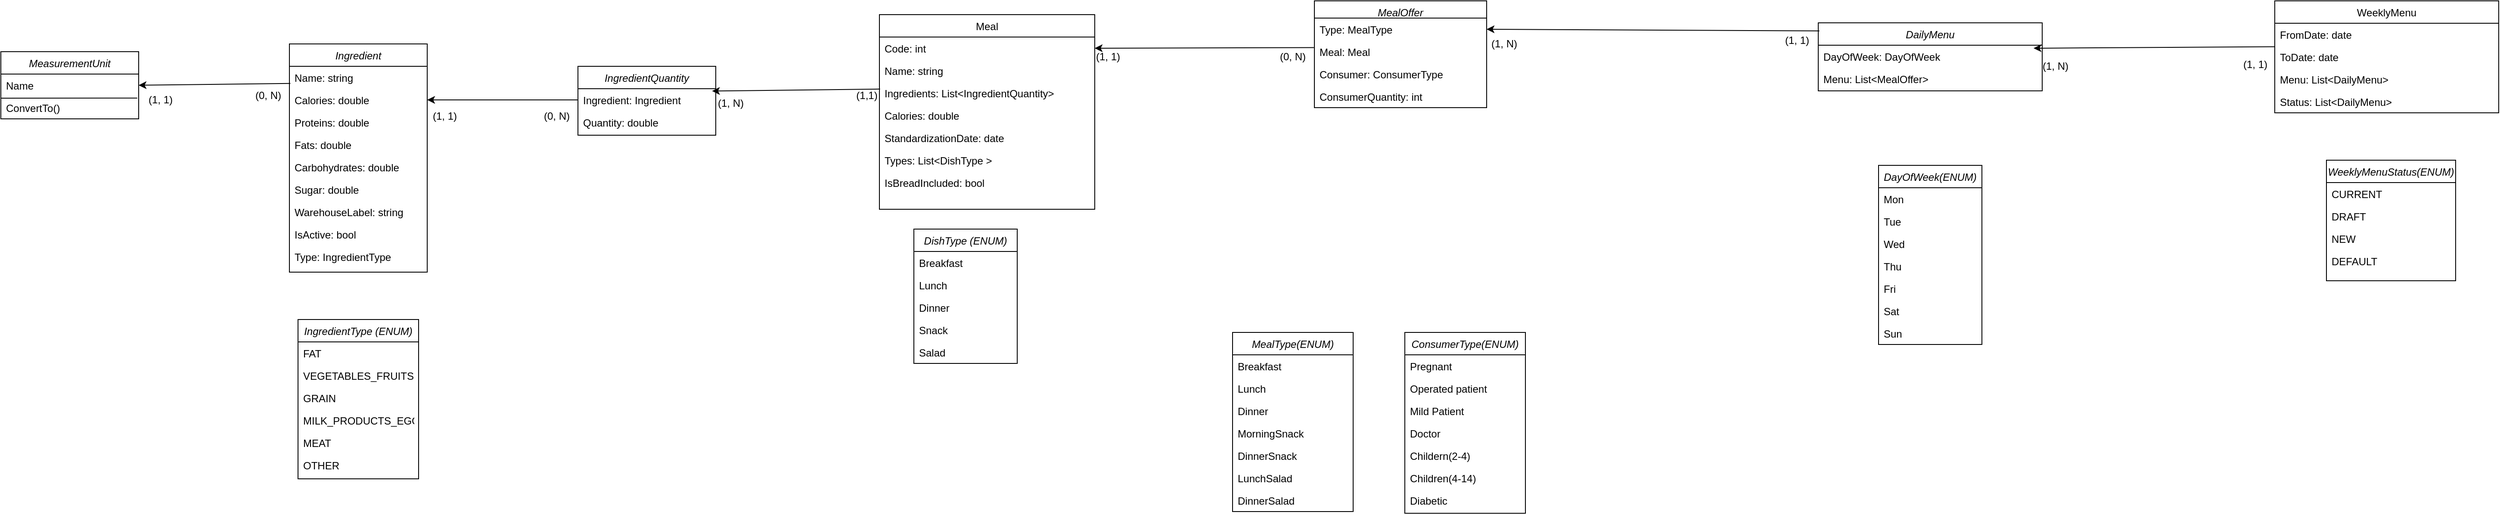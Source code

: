 <mxfile version="24.7.4">
  <diagram id="GDx_2gZbZ9wgl7-7VXHY" name="Page-1">
    <mxGraphModel dx="3155" dy="624" grid="1" gridSize="10" guides="1" tooltips="1" connect="1" arrows="1" fold="1" page="1" pageScale="1" pageWidth="1920" pageHeight="1200" math="0" shadow="0">
      <root>
        <mxCell id="0" />
        <mxCell id="1" parent="0" />
        <mxCell id="k1ia0Kni4IpyKNYvvvFL-1" value="Ingredient " style="swimlane;fontStyle=2;align=center;verticalAlign=top;childLayout=stackLayout;horizontal=1;startSize=26;horizontalStack=0;resizeParent=1;resizeLast=0;collapsible=1;marginBottom=0;rounded=0;shadow=0;strokeWidth=1;" parent="1" vertex="1">
          <mxGeometry x="-155" y="795" width="160" height="265" as="geometry">
            <mxRectangle x="230" y="140" width="160" height="26" as="alternateBounds" />
          </mxGeometry>
        </mxCell>
        <mxCell id="k1ia0Kni4IpyKNYvvvFL-3" value="Name: string" style="text;align=left;verticalAlign=top;spacingLeft=4;spacingRight=4;overflow=hidden;rotatable=0;points=[[0,0.5],[1,0.5]];portConstraint=eastwest;rounded=0;shadow=0;html=0;" parent="k1ia0Kni4IpyKNYvvvFL-1" vertex="1">
          <mxGeometry y="26" width="160" height="26" as="geometry" />
        </mxCell>
        <mxCell id="k1ia0Kni4IpyKNYvvvFL-4" value="Calories: double" style="text;align=left;verticalAlign=top;spacingLeft=4;spacingRight=4;overflow=hidden;rotatable=0;points=[[0,0.5],[1,0.5]];portConstraint=eastwest;rounded=0;shadow=0;html=0;" parent="k1ia0Kni4IpyKNYvvvFL-1" vertex="1">
          <mxGeometry y="52" width="160" height="26" as="geometry" />
        </mxCell>
        <mxCell id="iy1KiEjZDHkSj9iIGmMp-11" value="Proteins: double" style="text;align=left;verticalAlign=top;spacingLeft=4;spacingRight=4;overflow=hidden;rotatable=0;points=[[0,0.5],[1,0.5]];portConstraint=eastwest;rounded=0;shadow=0;html=0;" vertex="1" parent="k1ia0Kni4IpyKNYvvvFL-1">
          <mxGeometry y="78" width="160" height="26" as="geometry" />
        </mxCell>
        <mxCell id="iy1KiEjZDHkSj9iIGmMp-12" value="Fats: double" style="text;align=left;verticalAlign=top;spacingLeft=4;spacingRight=4;overflow=hidden;rotatable=0;points=[[0,0.5],[1,0.5]];portConstraint=eastwest;rounded=0;shadow=0;html=0;" vertex="1" parent="k1ia0Kni4IpyKNYvvvFL-1">
          <mxGeometry y="104" width="160" height="26" as="geometry" />
        </mxCell>
        <mxCell id="iy1KiEjZDHkSj9iIGmMp-13" value="Carbohydrates: double" style="text;align=left;verticalAlign=top;spacingLeft=4;spacingRight=4;overflow=hidden;rotatable=0;points=[[0,0.5],[1,0.5]];portConstraint=eastwest;rounded=0;shadow=0;html=0;" vertex="1" parent="k1ia0Kni4IpyKNYvvvFL-1">
          <mxGeometry y="130" width="160" height="26" as="geometry" />
        </mxCell>
        <mxCell id="iy1KiEjZDHkSj9iIGmMp-14" value="Sugar: double" style="text;align=left;verticalAlign=top;spacingLeft=4;spacingRight=4;overflow=hidden;rotatable=0;points=[[0,0.5],[1,0.5]];portConstraint=eastwest;rounded=0;shadow=0;html=0;" vertex="1" parent="k1ia0Kni4IpyKNYvvvFL-1">
          <mxGeometry y="156" width="160" height="26" as="geometry" />
        </mxCell>
        <mxCell id="iy1KiEjZDHkSj9iIGmMp-15" value="WarehouseLabel: string" style="text;align=left;verticalAlign=top;spacingLeft=4;spacingRight=4;overflow=hidden;rotatable=0;points=[[0,0.5],[1,0.5]];portConstraint=eastwest;rounded=0;shadow=0;html=0;" vertex="1" parent="k1ia0Kni4IpyKNYvvvFL-1">
          <mxGeometry y="182" width="160" height="26" as="geometry" />
        </mxCell>
        <mxCell id="iy1KiEjZDHkSj9iIGmMp-16" value="IsActive: bool" style="text;align=left;verticalAlign=top;spacingLeft=4;spacingRight=4;overflow=hidden;rotatable=0;points=[[0,0.5],[1,0.5]];portConstraint=eastwest;rounded=0;shadow=0;html=0;" vertex="1" parent="k1ia0Kni4IpyKNYvvvFL-1">
          <mxGeometry y="208" width="160" height="26" as="geometry" />
        </mxCell>
        <mxCell id="TyGQaCX3mV4lijws8Y4i-1" value="Type: IngredientType" style="text;align=left;verticalAlign=top;spacingLeft=4;spacingRight=4;overflow=hidden;rotatable=0;points=[[0,0.5],[1,0.5]];portConstraint=eastwest;rounded=0;shadow=0;html=0;" parent="k1ia0Kni4IpyKNYvvvFL-1" vertex="1">
          <mxGeometry y="234" width="160" height="26" as="geometry" />
        </mxCell>
        <mxCell id="k1ia0Kni4IpyKNYvvvFL-5" value="Meal" style="swimlane;fontStyle=0;align=center;verticalAlign=top;childLayout=stackLayout;horizontal=1;startSize=26;horizontalStack=0;resizeParent=1;resizeLast=0;collapsible=1;marginBottom=0;rounded=0;shadow=0;strokeWidth=1;" parent="1" vertex="1">
          <mxGeometry x="530" y="761" width="250" height="226" as="geometry">
            <mxRectangle x="330" y="10" width="160" height="26" as="alternateBounds" />
          </mxGeometry>
        </mxCell>
        <mxCell id="k1ia0Kni4IpyKNYvvvFL-7" value="Code: int" style="text;align=left;verticalAlign=top;spacingLeft=4;spacingRight=4;overflow=hidden;rotatable=0;points=[[0,0.5],[1,0.5]];portConstraint=eastwest;" parent="k1ia0Kni4IpyKNYvvvFL-5" vertex="1">
          <mxGeometry y="26" width="250" height="26" as="geometry" />
        </mxCell>
        <mxCell id="k1ia0Kni4IpyKNYvvvFL-8" value="Name: string" style="text;align=left;verticalAlign=top;spacingLeft=4;spacingRight=4;overflow=hidden;rotatable=0;points=[[0,0.5],[1,0.5]];portConstraint=eastwest;rounded=0;shadow=0;html=0;" parent="k1ia0Kni4IpyKNYvvvFL-5" vertex="1">
          <mxGeometry y="52" width="250" height="26" as="geometry" />
        </mxCell>
        <mxCell id="k1ia0Kni4IpyKNYvvvFL-9" value="Ingredients: List&lt;IngredientQuantity&gt;" style="text;align=left;verticalAlign=top;spacingLeft=4;spacingRight=4;overflow=hidden;rotatable=0;points=[[0,0.5],[1,0.5]];portConstraint=eastwest;rounded=0;shadow=0;html=0;" parent="k1ia0Kni4IpyKNYvvvFL-5" vertex="1">
          <mxGeometry y="78" width="250" height="26" as="geometry" />
        </mxCell>
        <mxCell id="k1ia0Kni4IpyKNYvvvFL-10" value="Calories: double" style="text;align=left;verticalAlign=top;spacingLeft=4;spacingRight=4;overflow=hidden;rotatable=0;points=[[0,0.5],[1,0.5]];portConstraint=eastwest;rounded=0;shadow=0;html=0;" parent="k1ia0Kni4IpyKNYvvvFL-5" vertex="1">
          <mxGeometry y="104" width="250" height="26" as="geometry" />
        </mxCell>
        <mxCell id="k1ia0Kni4IpyKNYvvvFL-11" value="StandardizationDate: date" style="text;align=left;verticalAlign=top;spacingLeft=4;spacingRight=4;overflow=hidden;rotatable=0;points=[[0,0.5],[1,0.5]];portConstraint=eastwest;rounded=0;shadow=0;html=0;" parent="k1ia0Kni4IpyKNYvvvFL-5" vertex="1">
          <mxGeometry y="130" width="250" height="26" as="geometry" />
        </mxCell>
        <mxCell id="k1ia0Kni4IpyKNYvvvFL-12" value="Types: List&lt;DishType &gt;" style="text;align=left;verticalAlign=top;spacingLeft=4;spacingRight=4;overflow=hidden;rotatable=0;points=[[0,0.5],[1,0.5]];portConstraint=eastwest;rounded=0;shadow=0;html=0;" parent="k1ia0Kni4IpyKNYvvvFL-5" vertex="1">
          <mxGeometry y="156" width="250" height="26" as="geometry" />
        </mxCell>
        <mxCell id="iy1KiEjZDHkSj9iIGmMp-10" value="IsBreadIncluded: bool" style="text;align=left;verticalAlign=top;spacingLeft=4;spacingRight=4;overflow=hidden;rotatable=0;points=[[0,0.5],[1,0.5]];portConstraint=eastwest;rounded=0;shadow=0;html=0;" vertex="1" parent="k1ia0Kni4IpyKNYvvvFL-5">
          <mxGeometry y="182" width="250" height="26" as="geometry" />
        </mxCell>
        <mxCell id="k1ia0Kni4IpyKNYvvvFL-13" value="IngredientQuantity" style="swimlane;fontStyle=2;align=center;verticalAlign=top;childLayout=stackLayout;horizontal=1;startSize=26;horizontalStack=0;resizeParent=1;resizeLast=0;collapsible=1;marginBottom=0;rounded=0;shadow=0;strokeWidth=1;" parent="1" vertex="1">
          <mxGeometry x="180" y="821" width="160" height="80" as="geometry">
            <mxRectangle x="230" y="140" width="160" height="26" as="alternateBounds" />
          </mxGeometry>
        </mxCell>
        <mxCell id="k1ia0Kni4IpyKNYvvvFL-15" value="Ingredient: Ingredient" style="text;align=left;verticalAlign=top;spacingLeft=4;spacingRight=4;overflow=hidden;rotatable=0;points=[[0,0.5],[1,0.5]];portConstraint=eastwest;rounded=0;shadow=0;html=0;" parent="k1ia0Kni4IpyKNYvvvFL-13" vertex="1">
          <mxGeometry y="26" width="160" height="26" as="geometry" />
        </mxCell>
        <mxCell id="k1ia0Kni4IpyKNYvvvFL-17" value="Quantity: double" style="text;align=left;verticalAlign=top;spacingLeft=4;spacingRight=4;overflow=hidden;rotatable=0;points=[[0,0.5],[1,0.5]];portConstraint=eastwest;rounded=0;shadow=0;html=0;" parent="k1ia0Kni4IpyKNYvvvFL-13" vertex="1">
          <mxGeometry y="52" width="160" height="26" as="geometry" />
        </mxCell>
        <mxCell id="k1ia0Kni4IpyKNYvvvFL-18" value="MeasurementUnit" style="swimlane;fontStyle=2;align=center;verticalAlign=top;childLayout=stackLayout;horizontal=1;startSize=26;horizontalStack=0;resizeParent=1;resizeLast=0;collapsible=1;marginBottom=0;rounded=0;shadow=0;strokeWidth=1;" parent="1" vertex="1">
          <mxGeometry x="-490" y="804" width="160" height="78" as="geometry">
            <mxRectangle x="230" y="140" width="160" height="26" as="alternateBounds" />
          </mxGeometry>
        </mxCell>
        <mxCell id="k1ia0Kni4IpyKNYvvvFL-19" value="Name" style="text;align=left;verticalAlign=top;spacingLeft=4;spacingRight=4;overflow=hidden;rotatable=0;points=[[0,0.5],[1,0.5]];portConstraint=eastwest;rounded=0;shadow=0;html=0;" parent="k1ia0Kni4IpyKNYvvvFL-18" vertex="1">
          <mxGeometry y="26" width="160" height="26" as="geometry" />
        </mxCell>
        <mxCell id="k1ia0Kni4IpyKNYvvvFL-20" value="ConvertTo()" style="text;align=left;verticalAlign=top;spacingLeft=4;spacingRight=4;overflow=hidden;rotatable=0;points=[[0,0.5],[1,0.5]];portConstraint=eastwest;rounded=0;shadow=0;html=0;" parent="k1ia0Kni4IpyKNYvvvFL-18" vertex="1">
          <mxGeometry y="52" width="160" height="26" as="geometry" />
        </mxCell>
        <mxCell id="k1ia0Kni4IpyKNYvvvFL-21" value="" style="endArrow=none;html=1;rounded=0;entryX=0.99;entryY=0.071;entryDx=0;entryDy=0;entryPerimeter=0;" parent="k1ia0Kni4IpyKNYvvvFL-18" target="k1ia0Kni4IpyKNYvvvFL-20" edge="1">
          <mxGeometry width="50" height="50" relative="1" as="geometry">
            <mxPoint y="54" as="sourcePoint" />
            <mxPoint x="390" y="10" as="targetPoint" />
          </mxGeometry>
        </mxCell>
        <mxCell id="k1ia0Kni4IpyKNYvvvFL-36" value="DishType (ENUM)" style="swimlane;fontStyle=2;align=center;verticalAlign=top;childLayout=stackLayout;horizontal=1;startSize=26;horizontalStack=0;resizeParent=1;resizeLast=0;collapsible=1;marginBottom=0;rounded=0;shadow=0;strokeWidth=1;" parent="1" vertex="1">
          <mxGeometry x="570" y="1010" width="120" height="156" as="geometry">
            <mxRectangle x="230" y="140" width="160" height="26" as="alternateBounds" />
          </mxGeometry>
        </mxCell>
        <mxCell id="k1ia0Kni4IpyKNYvvvFL-37" value="Breakfast" style="text;align=left;verticalAlign=top;spacingLeft=4;spacingRight=4;overflow=hidden;rotatable=0;points=[[0,0.5],[1,0.5]];portConstraint=eastwest;rounded=0;shadow=0;html=0;" parent="k1ia0Kni4IpyKNYvvvFL-36" vertex="1">
          <mxGeometry y="26" width="120" height="26" as="geometry" />
        </mxCell>
        <mxCell id="k1ia0Kni4IpyKNYvvvFL-38" value="Lunch" style="text;align=left;verticalAlign=top;spacingLeft=4;spacingRight=4;overflow=hidden;rotatable=0;points=[[0,0.5],[1,0.5]];portConstraint=eastwest;rounded=0;shadow=0;html=0;" parent="k1ia0Kni4IpyKNYvvvFL-36" vertex="1">
          <mxGeometry y="52" width="120" height="26" as="geometry" />
        </mxCell>
        <mxCell id="k1ia0Kni4IpyKNYvvvFL-39" value="Dinner" style="text;align=left;verticalAlign=top;spacingLeft=4;spacingRight=4;overflow=hidden;rotatable=0;points=[[0,0.5],[1,0.5]];portConstraint=eastwest;rounded=0;shadow=0;html=0;" parent="k1ia0Kni4IpyKNYvvvFL-36" vertex="1">
          <mxGeometry y="78" width="120" height="26" as="geometry" />
        </mxCell>
        <mxCell id="k1ia0Kni4IpyKNYvvvFL-40" value="Snack" style="text;align=left;verticalAlign=top;spacingLeft=4;spacingRight=4;overflow=hidden;rotatable=0;points=[[0,0.5],[1,0.5]];portConstraint=eastwest;rounded=0;shadow=0;html=0;" parent="k1ia0Kni4IpyKNYvvvFL-36" vertex="1">
          <mxGeometry y="104" width="120" height="26" as="geometry" />
        </mxCell>
        <mxCell id="TyGQaCX3mV4lijws8Y4i-9" value="Salad" style="text;align=left;verticalAlign=top;spacingLeft=4;spacingRight=4;overflow=hidden;rotatable=0;points=[[0,0.5],[1,0.5]];portConstraint=eastwest;rounded=0;shadow=0;html=0;" parent="k1ia0Kni4IpyKNYvvvFL-36" vertex="1">
          <mxGeometry y="130" width="120" height="26" as="geometry" />
        </mxCell>
        <mxCell id="TyGQaCX3mV4lijws8Y4i-13" value="IngredientType (ENUM)" style="swimlane;fontStyle=2;align=center;verticalAlign=top;childLayout=stackLayout;horizontal=1;startSize=26;horizontalStack=0;resizeParent=1;resizeLast=0;collapsible=1;marginBottom=0;rounded=0;shadow=0;strokeWidth=1;" parent="1" vertex="1">
          <mxGeometry x="-145" y="1115" width="140" height="185" as="geometry">
            <mxRectangle x="230" y="140" width="160" height="26" as="alternateBounds" />
          </mxGeometry>
        </mxCell>
        <mxCell id="TyGQaCX3mV4lijws8Y4i-14" value="FAT" style="text;align=left;verticalAlign=top;spacingLeft=4;spacingRight=4;overflow=hidden;rotatable=0;points=[[0,0.5],[1,0.5]];portConstraint=eastwest;rounded=0;shadow=0;html=0;" parent="TyGQaCX3mV4lijws8Y4i-13" vertex="1">
          <mxGeometry y="26" width="140" height="26" as="geometry" />
        </mxCell>
        <mxCell id="TyGQaCX3mV4lijws8Y4i-15" value="VEGETABLES_FRUITS" style="text;align=left;verticalAlign=top;spacingLeft=4;spacingRight=4;overflow=hidden;rotatable=0;points=[[0,0.5],[1,0.5]];portConstraint=eastwest;rounded=0;shadow=0;html=0;" parent="TyGQaCX3mV4lijws8Y4i-13" vertex="1">
          <mxGeometry y="52" width="140" height="26" as="geometry" />
        </mxCell>
        <mxCell id="TyGQaCX3mV4lijws8Y4i-16" value="GRAIN" style="text;align=left;verticalAlign=top;spacingLeft=4;spacingRight=4;overflow=hidden;rotatable=0;points=[[0,0.5],[1,0.5]];portConstraint=eastwest;rounded=0;shadow=0;html=0;" parent="TyGQaCX3mV4lijws8Y4i-13" vertex="1">
          <mxGeometry y="78" width="140" height="26" as="geometry" />
        </mxCell>
        <mxCell id="TyGQaCX3mV4lijws8Y4i-17" value="MILK_PRODUCTS_EGGS" style="text;align=left;verticalAlign=top;spacingLeft=4;spacingRight=4;overflow=hidden;rotatable=0;points=[[0,0.5],[1,0.5]];portConstraint=eastwest;rounded=0;shadow=0;html=0;" parent="TyGQaCX3mV4lijws8Y4i-13" vertex="1">
          <mxGeometry y="104" width="140" height="26" as="geometry" />
        </mxCell>
        <mxCell id="TyGQaCX3mV4lijws8Y4i-18" value="MEAT" style="text;align=left;verticalAlign=top;spacingLeft=4;spacingRight=4;overflow=hidden;rotatable=0;points=[[0,0.5],[1,0.5]];portConstraint=eastwest;rounded=0;shadow=0;html=0;" parent="TyGQaCX3mV4lijws8Y4i-13" vertex="1">
          <mxGeometry y="130" width="140" height="26" as="geometry" />
        </mxCell>
        <mxCell id="TyGQaCX3mV4lijws8Y4i-19" value="OTHER" style="text;align=left;verticalAlign=top;spacingLeft=4;spacingRight=4;overflow=hidden;rotatable=0;points=[[0,0.5],[1,0.5]];portConstraint=eastwest;rounded=0;shadow=0;html=0;" parent="TyGQaCX3mV4lijws8Y4i-13" vertex="1">
          <mxGeometry y="156" width="140" height="26" as="geometry" />
        </mxCell>
        <mxCell id="uZFQBOMbCIj76WrenMIf-12" value="MealType(ENUM)" style="swimlane;fontStyle=2;align=center;verticalAlign=top;childLayout=stackLayout;horizontal=1;startSize=26;horizontalStack=0;resizeParent=1;resizeLast=0;collapsible=1;marginBottom=0;rounded=0;shadow=0;strokeWidth=1;" parent="1" vertex="1">
          <mxGeometry x="940" y="1130" width="140" height="208" as="geometry">
            <mxRectangle x="230" y="140" width="160" height="26" as="alternateBounds" />
          </mxGeometry>
        </mxCell>
        <mxCell id="uZFQBOMbCIj76WrenMIf-13" value="Breakfast" style="text;align=left;verticalAlign=top;spacingLeft=4;spacingRight=4;overflow=hidden;rotatable=0;points=[[0,0.5],[1,0.5]];portConstraint=eastwest;rounded=0;shadow=0;html=0;" parent="uZFQBOMbCIj76WrenMIf-12" vertex="1">
          <mxGeometry y="26" width="140" height="26" as="geometry" />
        </mxCell>
        <mxCell id="uZFQBOMbCIj76WrenMIf-14" value="Lunch" style="text;align=left;verticalAlign=top;spacingLeft=4;spacingRight=4;overflow=hidden;rotatable=0;points=[[0,0.5],[1,0.5]];portConstraint=eastwest;rounded=0;shadow=0;html=0;" parent="uZFQBOMbCIj76WrenMIf-12" vertex="1">
          <mxGeometry y="52" width="140" height="26" as="geometry" />
        </mxCell>
        <mxCell id="uZFQBOMbCIj76WrenMIf-15" value="Dinner" style="text;align=left;verticalAlign=top;spacingLeft=4;spacingRight=4;overflow=hidden;rotatable=0;points=[[0,0.5],[1,0.5]];portConstraint=eastwest;rounded=0;shadow=0;html=0;" parent="uZFQBOMbCIj76WrenMIf-12" vertex="1">
          <mxGeometry y="78" width="140" height="26" as="geometry" />
        </mxCell>
        <mxCell id="uZFQBOMbCIj76WrenMIf-16" value="MorningSnack" style="text;align=left;verticalAlign=top;spacingLeft=4;spacingRight=4;overflow=hidden;rotatable=0;points=[[0,0.5],[1,0.5]];portConstraint=eastwest;rounded=0;shadow=0;html=0;" parent="uZFQBOMbCIj76WrenMIf-12" vertex="1">
          <mxGeometry y="104" width="140" height="26" as="geometry" />
        </mxCell>
        <mxCell id="uZFQBOMbCIj76WrenMIf-17" value="DinnerSnack" style="text;align=left;verticalAlign=top;spacingLeft=4;spacingRight=4;overflow=hidden;rotatable=0;points=[[0,0.5],[1,0.5]];portConstraint=eastwest;rounded=0;shadow=0;html=0;" parent="uZFQBOMbCIj76WrenMIf-12" vertex="1">
          <mxGeometry y="130" width="140" height="26" as="geometry" />
        </mxCell>
        <mxCell id="WYOmV7NiCgiB_I5oVDQ6-28" value="LunchSalad" style="text;align=left;verticalAlign=top;spacingLeft=4;spacingRight=4;overflow=hidden;rotatable=0;points=[[0,0.5],[1,0.5]];portConstraint=eastwest;rounded=0;shadow=0;html=0;" parent="uZFQBOMbCIj76WrenMIf-12" vertex="1">
          <mxGeometry y="156" width="140" height="26" as="geometry" />
        </mxCell>
        <mxCell id="WYOmV7NiCgiB_I5oVDQ6-29" value="DinnerSalad" style="text;align=left;verticalAlign=top;spacingLeft=4;spacingRight=4;overflow=hidden;rotatable=0;points=[[0,0.5],[1,0.5]];portConstraint=eastwest;rounded=0;shadow=0;html=0;" parent="uZFQBOMbCIj76WrenMIf-12" vertex="1">
          <mxGeometry y="182" width="140" height="26" as="geometry" />
        </mxCell>
        <mxCell id="uZFQBOMbCIj76WrenMIf-21" value="MealOffer" style="swimlane;fontStyle=2;align=center;verticalAlign=top;childLayout=stackLayout;horizontal=1;startSize=20;horizontalStack=0;resizeParent=1;resizeLast=0;collapsible=1;marginBottom=0;rounded=0;shadow=0;strokeWidth=1;" parent="1" vertex="1">
          <mxGeometry x="1035" y="745" width="200" height="124" as="geometry">
            <mxRectangle x="230" y="140" width="160" height="26" as="alternateBounds" />
          </mxGeometry>
        </mxCell>
        <mxCell id="uZFQBOMbCIj76WrenMIf-31" value="Type: MealType" style="text;align=left;verticalAlign=top;spacingLeft=4;spacingRight=4;overflow=hidden;rotatable=0;points=[[0,0.5],[1,0.5]];portConstraint=eastwest;rounded=0;shadow=0;html=0;" parent="uZFQBOMbCIj76WrenMIf-21" vertex="1">
          <mxGeometry y="20" width="200" height="26" as="geometry" />
        </mxCell>
        <mxCell id="uZFQBOMbCIj76WrenMIf-32" value="Meal: Meal" style="text;align=left;verticalAlign=top;spacingLeft=4;spacingRight=4;overflow=hidden;rotatable=0;points=[[0,0.5],[1,0.5]];portConstraint=eastwest;rounded=0;shadow=0;html=0;" parent="uZFQBOMbCIj76WrenMIf-21" vertex="1">
          <mxGeometry y="46" width="200" height="26" as="geometry" />
        </mxCell>
        <mxCell id="uZFQBOMbCIj76WrenMIf-33" value="Consumer: ConsumerType" style="text;align=left;verticalAlign=top;spacingLeft=4;spacingRight=4;overflow=hidden;rotatable=0;points=[[0,0.5],[1,0.5]];portConstraint=eastwest;rounded=0;shadow=0;html=0;" parent="uZFQBOMbCIj76WrenMIf-21" vertex="1">
          <mxGeometry y="72" width="200" height="26" as="geometry" />
        </mxCell>
        <mxCell id="uZFQBOMbCIj76WrenMIf-38" value="ConsumerQuantity: int" style="text;align=left;verticalAlign=top;spacingLeft=4;spacingRight=4;overflow=hidden;rotatable=0;points=[[0,0.5],[1,0.5]];portConstraint=eastwest;rounded=0;shadow=0;html=0;" parent="uZFQBOMbCIj76WrenMIf-21" vertex="1">
          <mxGeometry y="98" width="200" height="26" as="geometry" />
        </mxCell>
        <mxCell id="uZFQBOMbCIj76WrenMIf-40" value="WeeklyMenu" style="swimlane;fontStyle=0;align=center;verticalAlign=top;childLayout=stackLayout;horizontal=1;startSize=26;horizontalStack=0;resizeParent=1;resizeLast=0;collapsible=1;marginBottom=0;rounded=0;shadow=0;strokeWidth=1;" parent="1" vertex="1">
          <mxGeometry x="2150" y="745" width="260" height="130" as="geometry">
            <mxRectangle x="550" y="140" width="160" height="26" as="alternateBounds" />
          </mxGeometry>
        </mxCell>
        <mxCell id="uZFQBOMbCIj76WrenMIf-42" value="FromDate: date" style="text;align=left;verticalAlign=top;spacingLeft=4;spacingRight=4;overflow=hidden;rotatable=0;points=[[0,0.5],[1,0.5]];portConstraint=eastwest;" parent="uZFQBOMbCIj76WrenMIf-40" vertex="1">
          <mxGeometry y="26" width="260" height="26" as="geometry" />
        </mxCell>
        <mxCell id="uZFQBOMbCIj76WrenMIf-43" value="ToDate: date" style="text;align=left;verticalAlign=top;spacingLeft=4;spacingRight=4;overflow=hidden;rotatable=0;points=[[0,0.5],[1,0.5]];portConstraint=eastwest;" parent="uZFQBOMbCIj76WrenMIf-40" vertex="1">
          <mxGeometry y="52" width="260" height="26" as="geometry" />
        </mxCell>
        <mxCell id="uZFQBOMbCIj76WrenMIf-44" value="Menu: List&lt;DailyMenu&gt;" style="text;align=left;verticalAlign=top;spacingLeft=4;spacingRight=4;overflow=hidden;rotatable=0;points=[[0,0.5],[1,0.5]];portConstraint=eastwest;" parent="uZFQBOMbCIj76WrenMIf-40" vertex="1">
          <mxGeometry y="78" width="260" height="26" as="geometry" />
        </mxCell>
        <mxCell id="iy1KiEjZDHkSj9iIGmMp-9" value="Status: List&lt;DailyMenu&gt;" style="text;align=left;verticalAlign=top;spacingLeft=4;spacingRight=4;overflow=hidden;rotatable=0;points=[[0,0.5],[1,0.5]];portConstraint=eastwest;" vertex="1" parent="uZFQBOMbCIj76WrenMIf-40">
          <mxGeometry y="104" width="260" height="26" as="geometry" />
        </mxCell>
        <mxCell id="uZFQBOMbCIj76WrenMIf-45" value="ConsumerType(ENUM)" style="swimlane;fontStyle=2;align=center;verticalAlign=top;childLayout=stackLayout;horizontal=1;startSize=26;horizontalStack=0;resizeParent=1;resizeLast=0;collapsible=1;marginBottom=0;rounded=0;shadow=0;strokeWidth=1;" parent="1" vertex="1">
          <mxGeometry x="1140" y="1130" width="140" height="210" as="geometry">
            <mxRectangle x="230" y="140" width="160" height="26" as="alternateBounds" />
          </mxGeometry>
        </mxCell>
        <mxCell id="uZFQBOMbCIj76WrenMIf-46" value="Pregnant" style="text;align=left;verticalAlign=top;spacingLeft=4;spacingRight=4;overflow=hidden;rotatable=0;points=[[0,0.5],[1,0.5]];portConstraint=eastwest;rounded=0;shadow=0;html=0;" parent="uZFQBOMbCIj76WrenMIf-45" vertex="1">
          <mxGeometry y="26" width="140" height="26" as="geometry" />
        </mxCell>
        <mxCell id="uZFQBOMbCIj76WrenMIf-47" value="Operated patient" style="text;align=left;verticalAlign=top;spacingLeft=4;spacingRight=4;overflow=hidden;rotatable=0;points=[[0,0.5],[1,0.5]];portConstraint=eastwest;rounded=0;shadow=0;html=0;" parent="uZFQBOMbCIj76WrenMIf-45" vertex="1">
          <mxGeometry y="52" width="140" height="26" as="geometry" />
        </mxCell>
        <mxCell id="uZFQBOMbCIj76WrenMIf-48" value="Mild Patient" style="text;align=left;verticalAlign=top;spacingLeft=4;spacingRight=4;overflow=hidden;rotatable=0;points=[[0,0.5],[1,0.5]];portConstraint=eastwest;rounded=0;shadow=0;html=0;" parent="uZFQBOMbCIj76WrenMIf-45" vertex="1">
          <mxGeometry y="78" width="140" height="26" as="geometry" />
        </mxCell>
        <mxCell id="uZFQBOMbCIj76WrenMIf-50" value="Doctor" style="text;align=left;verticalAlign=top;spacingLeft=4;spacingRight=4;overflow=hidden;rotatable=0;points=[[0,0.5],[1,0.5]];portConstraint=eastwest;rounded=0;shadow=0;html=0;" parent="uZFQBOMbCIj76WrenMIf-45" vertex="1">
          <mxGeometry y="104" width="140" height="26" as="geometry" />
        </mxCell>
        <mxCell id="uZFQBOMbCIj76WrenMIf-51" value="Childern(2-4)" style="text;align=left;verticalAlign=top;spacingLeft=4;spacingRight=4;overflow=hidden;rotatable=0;points=[[0,0.5],[1,0.5]];portConstraint=eastwest;rounded=0;shadow=0;html=0;" parent="uZFQBOMbCIj76WrenMIf-45" vertex="1">
          <mxGeometry y="130" width="140" height="26" as="geometry" />
        </mxCell>
        <mxCell id="uZFQBOMbCIj76WrenMIf-52" value="Children(4-14)" style="text;align=left;verticalAlign=top;spacingLeft=4;spacingRight=4;overflow=hidden;rotatable=0;points=[[0,0.5],[1,0.5]];portConstraint=eastwest;rounded=0;shadow=0;html=0;" parent="uZFQBOMbCIj76WrenMIf-45" vertex="1">
          <mxGeometry y="156" width="140" height="26" as="geometry" />
        </mxCell>
        <mxCell id="WYOmV7NiCgiB_I5oVDQ6-27" value="Diabetic" style="text;align=left;verticalAlign=top;spacingLeft=4;spacingRight=4;overflow=hidden;rotatable=0;points=[[0,0.5],[1,0.5]];portConstraint=eastwest;rounded=0;shadow=0;html=0;" parent="uZFQBOMbCIj76WrenMIf-45" vertex="1">
          <mxGeometry y="182" width="140" height="22" as="geometry" />
        </mxCell>
        <mxCell id="uZFQBOMbCIj76WrenMIf-54" value="DailyMenu" style="swimlane;fontStyle=2;align=center;verticalAlign=top;childLayout=stackLayout;horizontal=1;startSize=26;horizontalStack=0;resizeParent=1;resizeLast=0;collapsible=1;marginBottom=0;rounded=0;shadow=0;strokeWidth=1;" parent="1" vertex="1">
          <mxGeometry x="1620" y="770.5" width="260" height="79" as="geometry">
            <mxRectangle x="230" y="140" width="160" height="26" as="alternateBounds" />
          </mxGeometry>
        </mxCell>
        <mxCell id="uZFQBOMbCIj76WrenMIf-59" value="DayOfWeek: DayOfWeek" style="text;align=left;verticalAlign=top;spacingLeft=4;spacingRight=4;overflow=hidden;rotatable=0;points=[[0,0.5],[1,0.5]];portConstraint=eastwest;rounded=0;shadow=0;html=0;" parent="uZFQBOMbCIj76WrenMIf-54" vertex="1">
          <mxGeometry y="26" width="260" height="26" as="geometry" />
        </mxCell>
        <mxCell id="WYOmV7NiCgiB_I5oVDQ6-38" value="Menu: List&lt;MealOffer&gt;" style="text;align=left;verticalAlign=top;spacingLeft=4;spacingRight=4;overflow=hidden;rotatable=0;points=[[0,0.5],[1,0.5]];portConstraint=eastwest;rounded=0;shadow=0;html=0;" parent="uZFQBOMbCIj76WrenMIf-54" vertex="1">
          <mxGeometry y="52" width="260" height="26" as="geometry" />
        </mxCell>
        <mxCell id="WYOmV7NiCgiB_I5oVDQ6-1" value="" style="endArrow=classic;html=1;rounded=0;entryX=1;entryY=0.5;entryDx=0;entryDy=0;exitX=-0.001;exitY=1.048;exitDx=0;exitDy=0;exitPerimeter=0;" parent="1" source="uZFQBOMbCIj76WrenMIf-42" edge="1">
          <mxGeometry width="50" height="50" relative="1" as="geometry">
            <mxPoint x="1602" y="845" as="sourcePoint" />
            <mxPoint x="1870" y="800.0" as="targetPoint" />
          </mxGeometry>
        </mxCell>
        <mxCell id="WYOmV7NiCgiB_I5oVDQ6-2" value="(1, 1)" style="text;html=1;align=center;verticalAlign=middle;resizable=0;points=[];autosize=1;strokeColor=none;fillColor=none;" parent="1" vertex="1">
          <mxGeometry x="2102" y="804" width="50" height="30" as="geometry" />
        </mxCell>
        <mxCell id="WYOmV7NiCgiB_I5oVDQ6-3" value="(1, N)" style="text;html=1;align=center;verticalAlign=middle;resizable=0;points=[];autosize=1;strokeColor=none;fillColor=none;" parent="1" vertex="1">
          <mxGeometry x="1870" y="806" width="50" height="30" as="geometry" />
        </mxCell>
        <mxCell id="WYOmV7NiCgiB_I5oVDQ6-11" value="" style="endArrow=classic;html=1;rounded=0;exitX=0.005;exitY=0.119;exitDx=0;exitDy=0;entryX=1;entryY=0.5;entryDx=0;entryDy=0;exitPerimeter=0;" parent="1" source="uZFQBOMbCIj76WrenMIf-54" target="uZFQBOMbCIj76WrenMIf-31" edge="1">
          <mxGeometry width="50" height="50" relative="1" as="geometry">
            <mxPoint x="1447.14" y="776.632" as="sourcePoint" />
            <mxPoint x="1230" y="780" as="targetPoint" />
          </mxGeometry>
        </mxCell>
        <mxCell id="WYOmV7NiCgiB_I5oVDQ6-15" value="(1, 1)" style="text;html=1;align=center;verticalAlign=middle;resizable=0;points=[];autosize=1;strokeColor=none;fillColor=none;" parent="1" vertex="1">
          <mxGeometry x="1570" y="776" width="50" height="30" as="geometry" />
        </mxCell>
        <mxCell id="WYOmV7NiCgiB_I5oVDQ6-16" value="(1, N)" style="text;html=1;align=center;verticalAlign=middle;resizable=0;points=[];autosize=1;strokeColor=none;fillColor=none;" parent="1" vertex="1">
          <mxGeometry x="1230" y="780" width="50" height="30" as="geometry" />
        </mxCell>
        <mxCell id="WYOmV7NiCgiB_I5oVDQ6-17" value="" style="endArrow=classic;html=1;rounded=0;entryX=1;entryY=0.5;entryDx=0;entryDy=0;exitX=-0.003;exitY=0.317;exitDx=0;exitDy=0;exitPerimeter=0;" parent="1" source="uZFQBOMbCIj76WrenMIf-32" target="k1ia0Kni4IpyKNYvvvFL-7" edge="1">
          <mxGeometry width="50" height="50" relative="1" as="geometry">
            <mxPoint x="1030" y="804" as="sourcePoint" />
            <mxPoint x="780" y="350" as="targetPoint" />
          </mxGeometry>
        </mxCell>
        <mxCell id="WYOmV7NiCgiB_I5oVDQ6-18" value="(0, N)" style="text;html=1;align=center;verticalAlign=middle;whiteSpace=wrap;rounded=0;" parent="1" vertex="1">
          <mxGeometry x="980" y="795" width="60" height="30" as="geometry" />
        </mxCell>
        <mxCell id="WYOmV7NiCgiB_I5oVDQ6-19" value="(1, 1)" style="text;html=1;align=center;verticalAlign=middle;resizable=0;points=[];autosize=1;strokeColor=none;fillColor=none;" parent="1" vertex="1">
          <mxGeometry x="770" y="795" width="50" height="30" as="geometry" />
        </mxCell>
        <mxCell id="WYOmV7NiCgiB_I5oVDQ6-20" value="" style="endArrow=classic;html=1;rounded=0;exitX=0.003;exitY=0.324;exitDx=0;exitDy=0;entryX=0.973;entryY=0.103;entryDx=0;entryDy=0;entryPerimeter=0;exitPerimeter=0;" parent="1" source="k1ia0Kni4IpyKNYvvvFL-9" target="k1ia0Kni4IpyKNYvvvFL-15" edge="1">
          <mxGeometry width="50" height="50" relative="1" as="geometry">
            <mxPoint x="800" y="590" as="sourcePoint" />
            <mxPoint x="538" y="450" as="targetPoint" />
          </mxGeometry>
        </mxCell>
        <mxCell id="WYOmV7NiCgiB_I5oVDQ6-21" value="(1,1)" style="text;html=1;align=center;verticalAlign=middle;resizable=0;points=[];autosize=1;strokeColor=none;fillColor=none;" parent="1" vertex="1">
          <mxGeometry x="490" y="840" width="50" height="30" as="geometry" />
        </mxCell>
        <mxCell id="WYOmV7NiCgiB_I5oVDQ6-22" value="(1, N)" style="text;html=1;align=center;verticalAlign=middle;resizable=0;points=[];autosize=1;strokeColor=none;fillColor=none;" parent="1" vertex="1">
          <mxGeometry x="332" y="849" width="50" height="30" as="geometry" />
        </mxCell>
        <mxCell id="WYOmV7NiCgiB_I5oVDQ6-23" value="" style="endArrow=classic;html=1;rounded=0;exitX=0;exitY=0.5;exitDx=0;exitDy=0;entryX=1;entryY=0.5;entryDx=0;entryDy=0;" parent="1" source="k1ia0Kni4IpyKNYvvvFL-15" target="k1ia0Kni4IpyKNYvvvFL-4" edge="1">
          <mxGeometry width="50" height="50" relative="1" as="geometry">
            <mxPoint x="680" y="330" as="sourcePoint" />
            <mxPoint x="730" y="280" as="targetPoint" />
          </mxGeometry>
        </mxCell>
        <mxCell id="WYOmV7NiCgiB_I5oVDQ6-24" value="(1, 1)" style="text;html=1;align=center;verticalAlign=middle;resizable=0;points=[];autosize=1;strokeColor=none;fillColor=none;" parent="1" vertex="1">
          <mxGeometry y="864" width="50" height="30" as="geometry" />
        </mxCell>
        <mxCell id="WYOmV7NiCgiB_I5oVDQ6-25" value="(0, N)" style="text;html=1;align=center;verticalAlign=middle;resizable=0;points=[];autosize=1;strokeColor=none;fillColor=none;" parent="1" vertex="1">
          <mxGeometry x="130" y="864" width="50" height="30" as="geometry" />
        </mxCell>
        <mxCell id="WYOmV7NiCgiB_I5oVDQ6-30" value="DayOfWeek(ENUM)" style="swimlane;fontStyle=2;align=center;verticalAlign=top;childLayout=stackLayout;horizontal=1;startSize=26;horizontalStack=0;resizeParent=1;resizeLast=0;collapsible=1;marginBottom=0;rounded=0;shadow=0;strokeWidth=1;" parent="1" vertex="1">
          <mxGeometry x="1690" y="936" width="120" height="208" as="geometry">
            <mxRectangle x="230" y="140" width="160" height="26" as="alternateBounds" />
          </mxGeometry>
        </mxCell>
        <mxCell id="WYOmV7NiCgiB_I5oVDQ6-31" value="Mon" style="text;align=left;verticalAlign=top;spacingLeft=4;spacingRight=4;overflow=hidden;rotatable=0;points=[[0,0.5],[1,0.5]];portConstraint=eastwest;rounded=0;shadow=0;html=0;" parent="WYOmV7NiCgiB_I5oVDQ6-30" vertex="1">
          <mxGeometry y="26" width="120" height="26" as="geometry" />
        </mxCell>
        <mxCell id="WYOmV7NiCgiB_I5oVDQ6-32" value="Tue" style="text;align=left;verticalAlign=top;spacingLeft=4;spacingRight=4;overflow=hidden;rotatable=0;points=[[0,0.5],[1,0.5]];portConstraint=eastwest;rounded=0;shadow=0;html=0;" parent="WYOmV7NiCgiB_I5oVDQ6-30" vertex="1">
          <mxGeometry y="52" width="120" height="26" as="geometry" />
        </mxCell>
        <mxCell id="WYOmV7NiCgiB_I5oVDQ6-33" value="Wed" style="text;align=left;verticalAlign=top;spacingLeft=4;spacingRight=4;overflow=hidden;rotatable=0;points=[[0,0.5],[1,0.5]];portConstraint=eastwest;rounded=0;shadow=0;html=0;" parent="WYOmV7NiCgiB_I5oVDQ6-30" vertex="1">
          <mxGeometry y="78" width="120" height="26" as="geometry" />
        </mxCell>
        <mxCell id="WYOmV7NiCgiB_I5oVDQ6-34" value="Thu" style="text;align=left;verticalAlign=top;spacingLeft=4;spacingRight=4;overflow=hidden;rotatable=0;points=[[0,0.5],[1,0.5]];portConstraint=eastwest;rounded=0;shadow=0;html=0;" parent="WYOmV7NiCgiB_I5oVDQ6-30" vertex="1">
          <mxGeometry y="104" width="120" height="26" as="geometry" />
        </mxCell>
        <mxCell id="WYOmV7NiCgiB_I5oVDQ6-35" value="Fri" style="text;align=left;verticalAlign=top;spacingLeft=4;spacingRight=4;overflow=hidden;rotatable=0;points=[[0,0.5],[1,0.5]];portConstraint=eastwest;rounded=0;shadow=0;html=0;" parent="WYOmV7NiCgiB_I5oVDQ6-30" vertex="1">
          <mxGeometry y="130" width="120" height="26" as="geometry" />
        </mxCell>
        <mxCell id="WYOmV7NiCgiB_I5oVDQ6-36" value="Sat" style="text;align=left;verticalAlign=top;spacingLeft=4;spacingRight=4;overflow=hidden;rotatable=0;points=[[0,0.5],[1,0.5]];portConstraint=eastwest;rounded=0;shadow=0;html=0;" parent="WYOmV7NiCgiB_I5oVDQ6-30" vertex="1">
          <mxGeometry y="156" width="120" height="26" as="geometry" />
        </mxCell>
        <mxCell id="WYOmV7NiCgiB_I5oVDQ6-37" value="Sun" style="text;align=left;verticalAlign=top;spacingLeft=4;spacingRight=4;overflow=hidden;rotatable=0;points=[[0,0.5],[1,0.5]];portConstraint=eastwest;rounded=0;shadow=0;html=0;" parent="WYOmV7NiCgiB_I5oVDQ6-30" vertex="1">
          <mxGeometry y="182" width="120" height="26" as="geometry" />
        </mxCell>
        <mxCell id="WYOmV7NiCgiB_I5oVDQ6-41" value="" style="endArrow=classic;html=1;rounded=0;entryX=1;entryY=0.5;entryDx=0;entryDy=0;exitX=0.007;exitY=-0.236;exitDx=0;exitDy=0;exitPerimeter=0;" parent="1" source="k1ia0Kni4IpyKNYvvvFL-4" target="k1ia0Kni4IpyKNYvvvFL-19" edge="1">
          <mxGeometry width="50" height="50" relative="1" as="geometry">
            <mxPoint x="-80" y="880" as="sourcePoint" />
            <mxPoint x="-30" y="830" as="targetPoint" />
          </mxGeometry>
        </mxCell>
        <mxCell id="WYOmV7NiCgiB_I5oVDQ6-42" value="(1, 1)" style="text;html=1;align=center;verticalAlign=middle;resizable=0;points=[];autosize=1;strokeColor=none;fillColor=none;" parent="1" vertex="1">
          <mxGeometry x="-330" y="845" width="50" height="30" as="geometry" />
        </mxCell>
        <mxCell id="WYOmV7NiCgiB_I5oVDQ6-43" value="(0, N)" style="text;html=1;align=center;verticalAlign=middle;resizable=0;points=[];autosize=1;strokeColor=none;fillColor=none;" parent="1" vertex="1">
          <mxGeometry x="-205" y="840" width="50" height="30" as="geometry" />
        </mxCell>
        <mxCell id="iy1KiEjZDHkSj9iIGmMp-1" value="WeeklyMenuStatus(ENUM)" style="swimlane;fontStyle=2;align=center;verticalAlign=top;childLayout=stackLayout;horizontal=1;startSize=26;horizontalStack=0;resizeParent=1;resizeLast=0;collapsible=1;marginBottom=0;rounded=0;shadow=0;strokeWidth=1;" vertex="1" parent="1">
          <mxGeometry x="2210" y="930" width="150" height="140" as="geometry">
            <mxRectangle x="230" y="140" width="160" height="26" as="alternateBounds" />
          </mxGeometry>
        </mxCell>
        <mxCell id="iy1KiEjZDHkSj9iIGmMp-2" value="CURRENT" style="text;align=left;verticalAlign=top;spacingLeft=4;spacingRight=4;overflow=hidden;rotatable=0;points=[[0,0.5],[1,0.5]];portConstraint=eastwest;rounded=0;shadow=0;html=0;" vertex="1" parent="iy1KiEjZDHkSj9iIGmMp-1">
          <mxGeometry y="26" width="150" height="26" as="geometry" />
        </mxCell>
        <mxCell id="iy1KiEjZDHkSj9iIGmMp-3" value="DRAFT" style="text;align=left;verticalAlign=top;spacingLeft=4;spacingRight=4;overflow=hidden;rotatable=0;points=[[0,0.5],[1,0.5]];portConstraint=eastwest;rounded=0;shadow=0;html=0;" vertex="1" parent="iy1KiEjZDHkSj9iIGmMp-1">
          <mxGeometry y="52" width="150" height="26" as="geometry" />
        </mxCell>
        <mxCell id="iy1KiEjZDHkSj9iIGmMp-4" value="NEW" style="text;align=left;verticalAlign=top;spacingLeft=4;spacingRight=4;overflow=hidden;rotatable=0;points=[[0,0.5],[1,0.5]];portConstraint=eastwest;rounded=0;shadow=0;html=0;" vertex="1" parent="iy1KiEjZDHkSj9iIGmMp-1">
          <mxGeometry y="78" width="150" height="26" as="geometry" />
        </mxCell>
        <mxCell id="iy1KiEjZDHkSj9iIGmMp-5" value="DEFAULT" style="text;align=left;verticalAlign=top;spacingLeft=4;spacingRight=4;overflow=hidden;rotatable=0;points=[[0,0.5],[1,0.5]];portConstraint=eastwest;rounded=0;shadow=0;html=0;" vertex="1" parent="iy1KiEjZDHkSj9iIGmMp-1">
          <mxGeometry y="104" width="150" height="26" as="geometry" />
        </mxCell>
      </root>
    </mxGraphModel>
  </diagram>
</mxfile>
